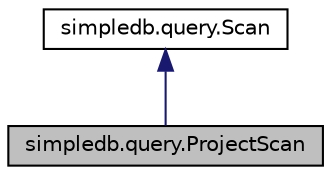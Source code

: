 digraph "simpledb.query.ProjectScan"
{
  edge [fontname="Helvetica",fontsize="10",labelfontname="Helvetica",labelfontsize="10"];
  node [fontname="Helvetica",fontsize="10",shape=record];
  Node0 [label="simpledb.query.ProjectScan",height=0.2,width=0.4,color="black", fillcolor="grey75", style="filled", fontcolor="black"];
  Node1 -> Node0 [dir="back",color="midnightblue",fontsize="10",style="solid",fontname="Helvetica"];
  Node1 [label="simpledb.query.Scan",height=0.2,width=0.4,color="black", fillcolor="white", style="filled",URL="$interfacesimpledb_1_1query_1_1Scan.html"];
}
